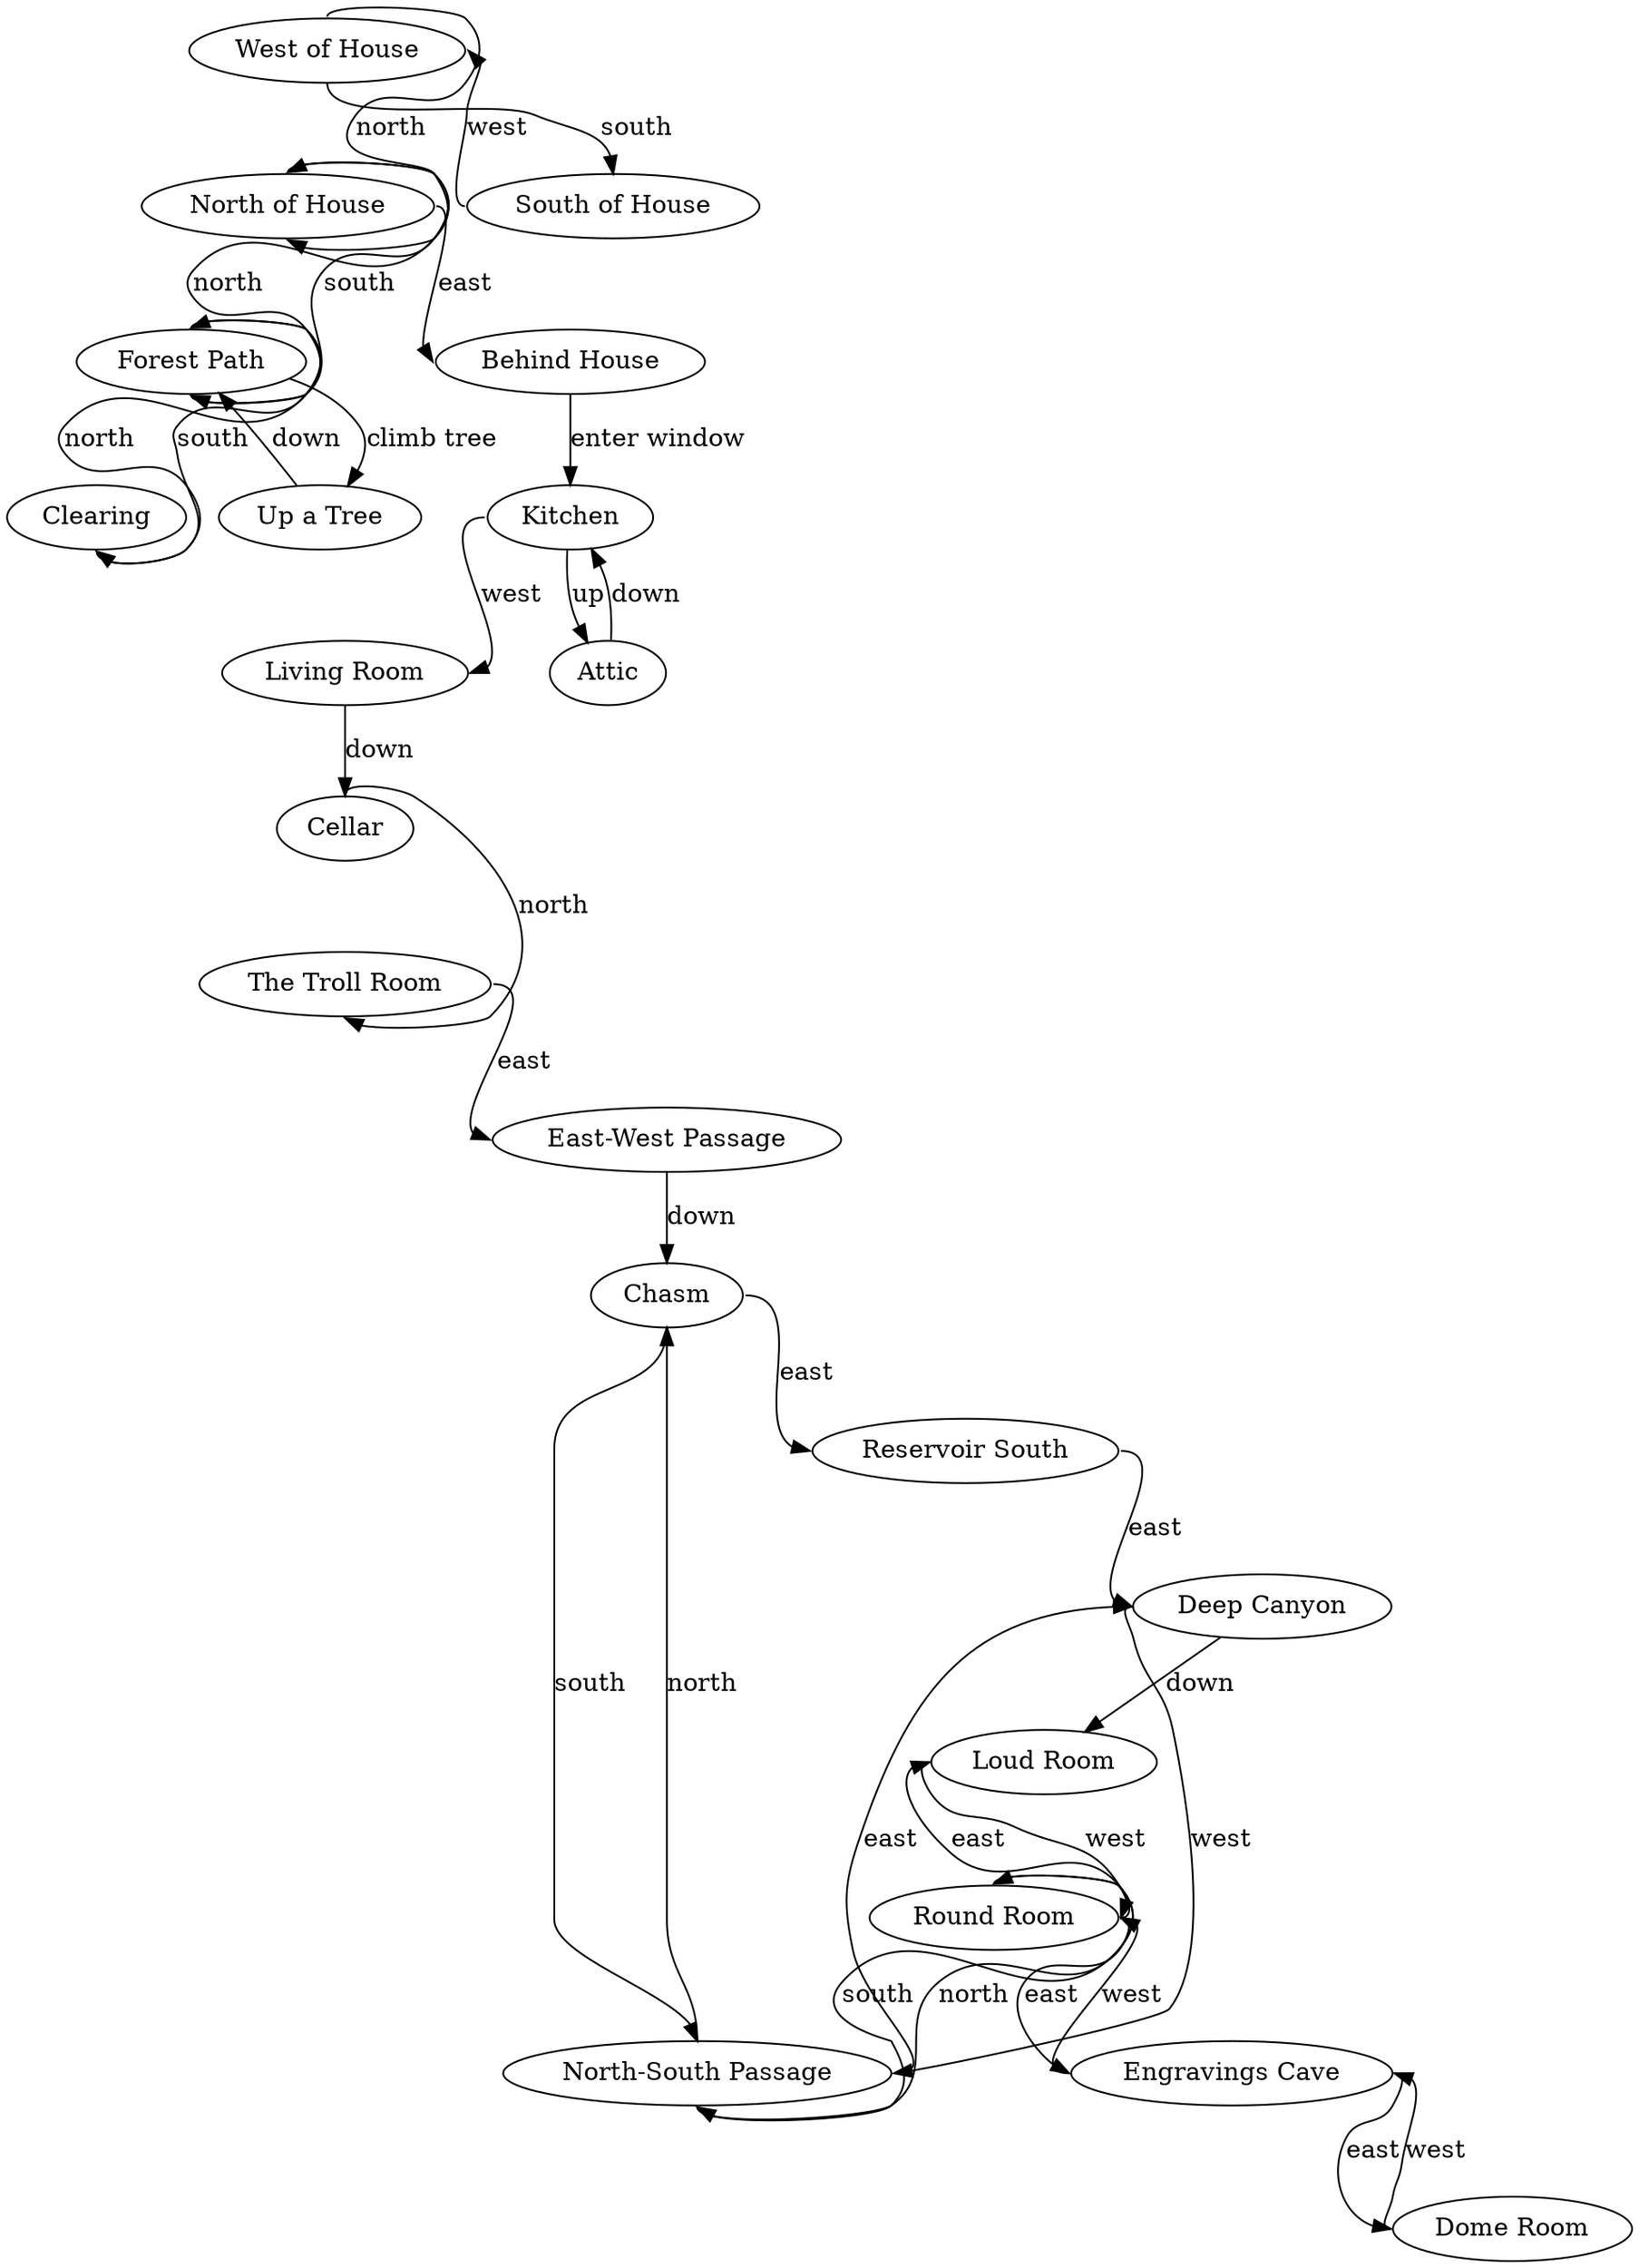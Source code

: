 digraph G {
	"West of House":s -> "South of House":n [label=south]
	"South of House":w -> "West of House":e [label=west]
	"West of House":n -> "North of House":s [label=north]
	"North of House":n -> "Forest Path":s [label=north]
	"Forest Path" -> "Up a Tree" [label="climb tree"]
	"Up a Tree" -> "Forest Path" [label=down]
	"Forest Path":n -> Clearing:s [label=north]
	Clearing:s -> "Forest Path":n [label=south]
	"Forest Path":s -> "North of House":n [label=south]
	"North of House":e -> "Behind House":w [label=east]
	"Behind House" -> Kitchen [label="enter window"]
	Kitchen -> Attic [label=up]
	Attic -> Kitchen [label=down]
	Kitchen:w -> "Living Room":e [label=west]
	"Living Room" -> Cellar [label=down]
	Cellar:n -> "The Troll Room":s [label=north]
	"The Troll Room":e -> "East-West Passage":w [label=east]
	"East-West Passage" -> Chasm [label=down]
	Chasm:e -> "Reservoir South":w [label=east]
	"Reservoir South":e -> "Deep Canyon":w [label=east]
	"Deep Canyon" -> "Loud Room" [label=down]
	"Loud Room":w -> "Round Room":e [label=west]
	"Round Room":n -> "North-South Passage":s [label=north]
	"North-South Passage":e -> "Deep Canyon":w [label=east]
	"Deep Canyon":w -> "North-South Passage":e [label=west]
	"North-South Passage":n -> Chasm:s [label=north]
	Chasm:s -> "North-South Passage":n [label=south]
	"North-South Passage":s -> "Round Room":n [label=south]
	"Round Room":e -> "Loud Room":w [label=east]
	"Round Room":e -> "Engravings Cave":w [label=east]
	"Engravings Cave":e -> "Dome Room":w [label=east]
	"Dome Room":w -> "Engravings Cave":e [label=west]
	"Engravings Cave":w -> "Round Room":e [label=west]
}

